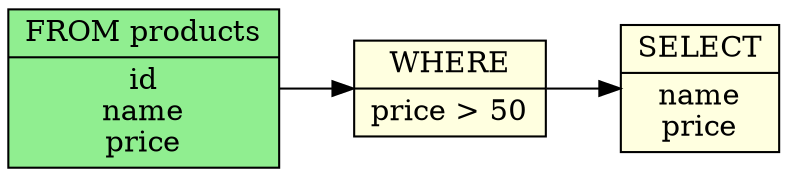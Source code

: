 digraph schema_flow {
  rankdir=LR;
  node [shape=record];

  // Source tables
  node_0 [label="FROM products|id\nname\nprice", style=filled, fillcolor=lightgreen];

  // Operations
  node_4 [label="WHERE|price \> 50", style=filled, fillcolor=lightyellow];
  node_5 [label="SELECT|name\nprice", style=filled, fillcolor=lightyellow];

  // Data flow edges

  // JOIN operations with table info
  node_0 -> node_4;
  node_4 -> node_5;
}
